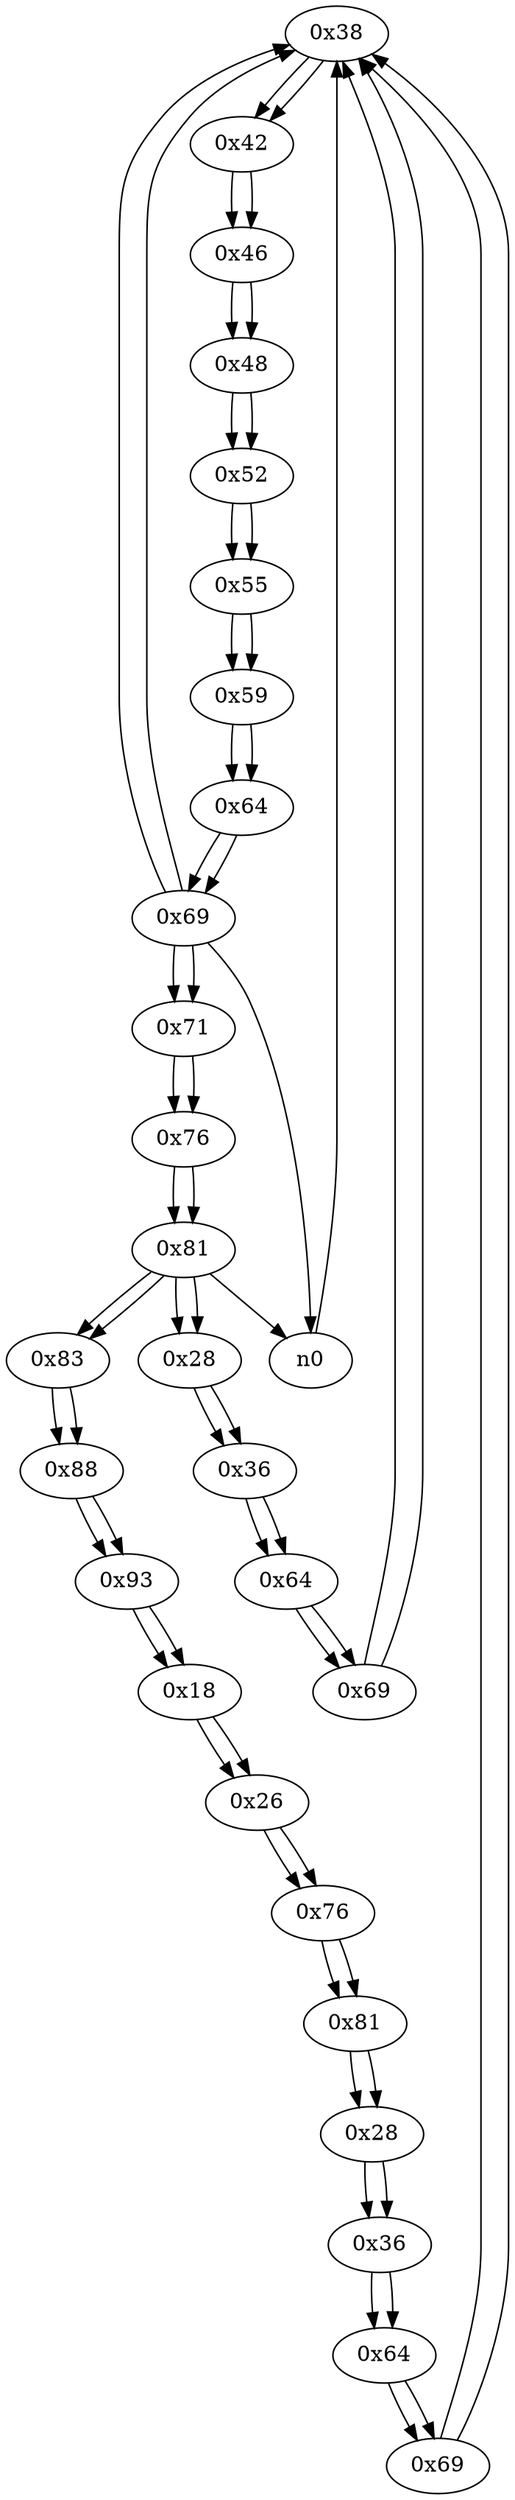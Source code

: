 digraph G{
/* nodes */
  n1 [label="0x38"]
  n2 [label="0x42"]
  n3 [label="0x46"]
  n4 [label="0x48"]
  n5 [label="0x52"]
  n6 [label="0x55"]
  n7 [label="0x59"]
  n8 [label="0x64"]
  n9 [label="0x69"]
  n10 [label="0x71"]
  n11 [label="0x76"]
  n12 [label="0x81"]
  n13 [label="0x28"]
  n14 [label="0x36"]
  n15 [label="0x64"]
  n16 [label="0x69"]
  n17 [label="0x83"]
  n18 [label="0x88"]
  n19 [label="0x93"]
  n20 [label="0x18"]
  n21 [label="0x26"]
  n22 [label="0x76"]
  n23 [label="0x81"]
  n24 [label="0x28"]
  n25 [label="0x36"]
  n26 [label="0x64"]
  n27 [label="0x69"]
/* edges */
n1 -> n2;
n27 -> n1;
n16 -> n1;
n9 -> n1;
n0 -> n1;
n2 -> n3;
n1 -> n2;
n3 -> n4;
n2 -> n3;
n4 -> n5;
n3 -> n4;
n5 -> n6;
n4 -> n5;
n6 -> n7;
n5 -> n6;
n7 -> n8;
n6 -> n7;
n8 -> n9;
n7 -> n8;
n9 -> n10;
n9 -> n1;
n9 -> n0;
n8 -> n9;
n10 -> n11;
n9 -> n10;
n11 -> n12;
n10 -> n11;
n12 -> n17;
n12 -> n13;
n12 -> n0;
n11 -> n12;
n13 -> n14;
n12 -> n13;
n14 -> n15;
n13 -> n14;
n15 -> n16;
n14 -> n15;
n16 -> n1;
n15 -> n16;
n17 -> n18;
n12 -> n17;
n18 -> n19;
n17 -> n18;
n19 -> n20;
n18 -> n19;
n20 -> n21;
n19 -> n20;
n21 -> n22;
n20 -> n21;
n22 -> n23;
n21 -> n22;
n23 -> n24;
n22 -> n23;
n24 -> n25;
n23 -> n24;
n25 -> n26;
n24 -> n25;
n26 -> n27;
n25 -> n26;
n27 -> n1;
n26 -> n27;
}
